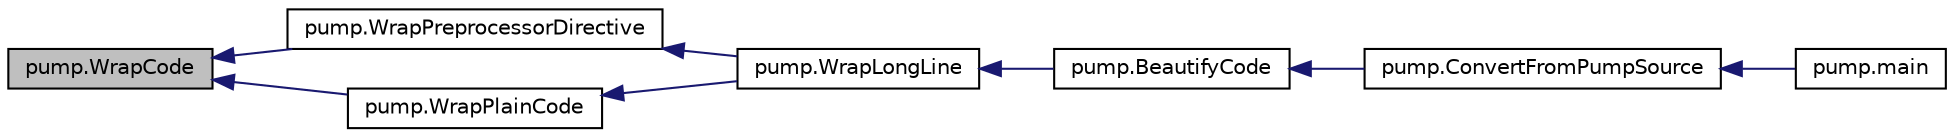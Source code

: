 digraph "pump.WrapCode"
{
  edge [fontname="Helvetica",fontsize="10",labelfontname="Helvetica",labelfontsize="10"];
  node [fontname="Helvetica",fontsize="10",shape=record];
  rankdir="LR";
  Node371 [label="pump.WrapCode",height=0.2,width=0.4,color="black", fillcolor="grey75", style="filled", fontcolor="black"];
  Node371 -> Node372 [dir="back",color="midnightblue",fontsize="10",style="solid",fontname="Helvetica"];
  Node372 [label="pump.WrapPreprocessorDirective",height=0.2,width=0.4,color="black", fillcolor="white", style="filled",URL="$df/d92/namespacepump.html#a59e8ae06bae068d2d72df4f0340635d8"];
  Node372 -> Node373 [dir="back",color="midnightblue",fontsize="10",style="solid",fontname="Helvetica"];
  Node373 [label="pump.WrapLongLine",height=0.2,width=0.4,color="black", fillcolor="white", style="filled",URL="$df/d92/namespacepump.html#a02427e2ddc80f0f408e27dfc3e38e702"];
  Node373 -> Node374 [dir="back",color="midnightblue",fontsize="10",style="solid",fontname="Helvetica"];
  Node374 [label="pump.BeautifyCode",height=0.2,width=0.4,color="black", fillcolor="white", style="filled",URL="$df/d92/namespacepump.html#a3456db8d85605892d670669c4e238cd7"];
  Node374 -> Node375 [dir="back",color="midnightblue",fontsize="10",style="solid",fontname="Helvetica"];
  Node375 [label="pump.ConvertFromPumpSource",height=0.2,width=0.4,color="black", fillcolor="white", style="filled",URL="$df/d92/namespacepump.html#a568fe53d1443489ac15bac4a0f9faf91"];
  Node375 -> Node376 [dir="back",color="midnightblue",fontsize="10",style="solid",fontname="Helvetica"];
  Node376 [label="pump.main",height=0.2,width=0.4,color="black", fillcolor="white", style="filled",URL="$df/d92/namespacepump.html#abcf26971f7bdbad77c2c168c110312df"];
  Node371 -> Node377 [dir="back",color="midnightblue",fontsize="10",style="solid",fontname="Helvetica"];
  Node377 [label="pump.WrapPlainCode",height=0.2,width=0.4,color="black", fillcolor="white", style="filled",URL="$df/d92/namespacepump.html#a60723738cc38d8ced7e2cfecc72d8b11"];
  Node377 -> Node373 [dir="back",color="midnightblue",fontsize="10",style="solid",fontname="Helvetica"];
}
